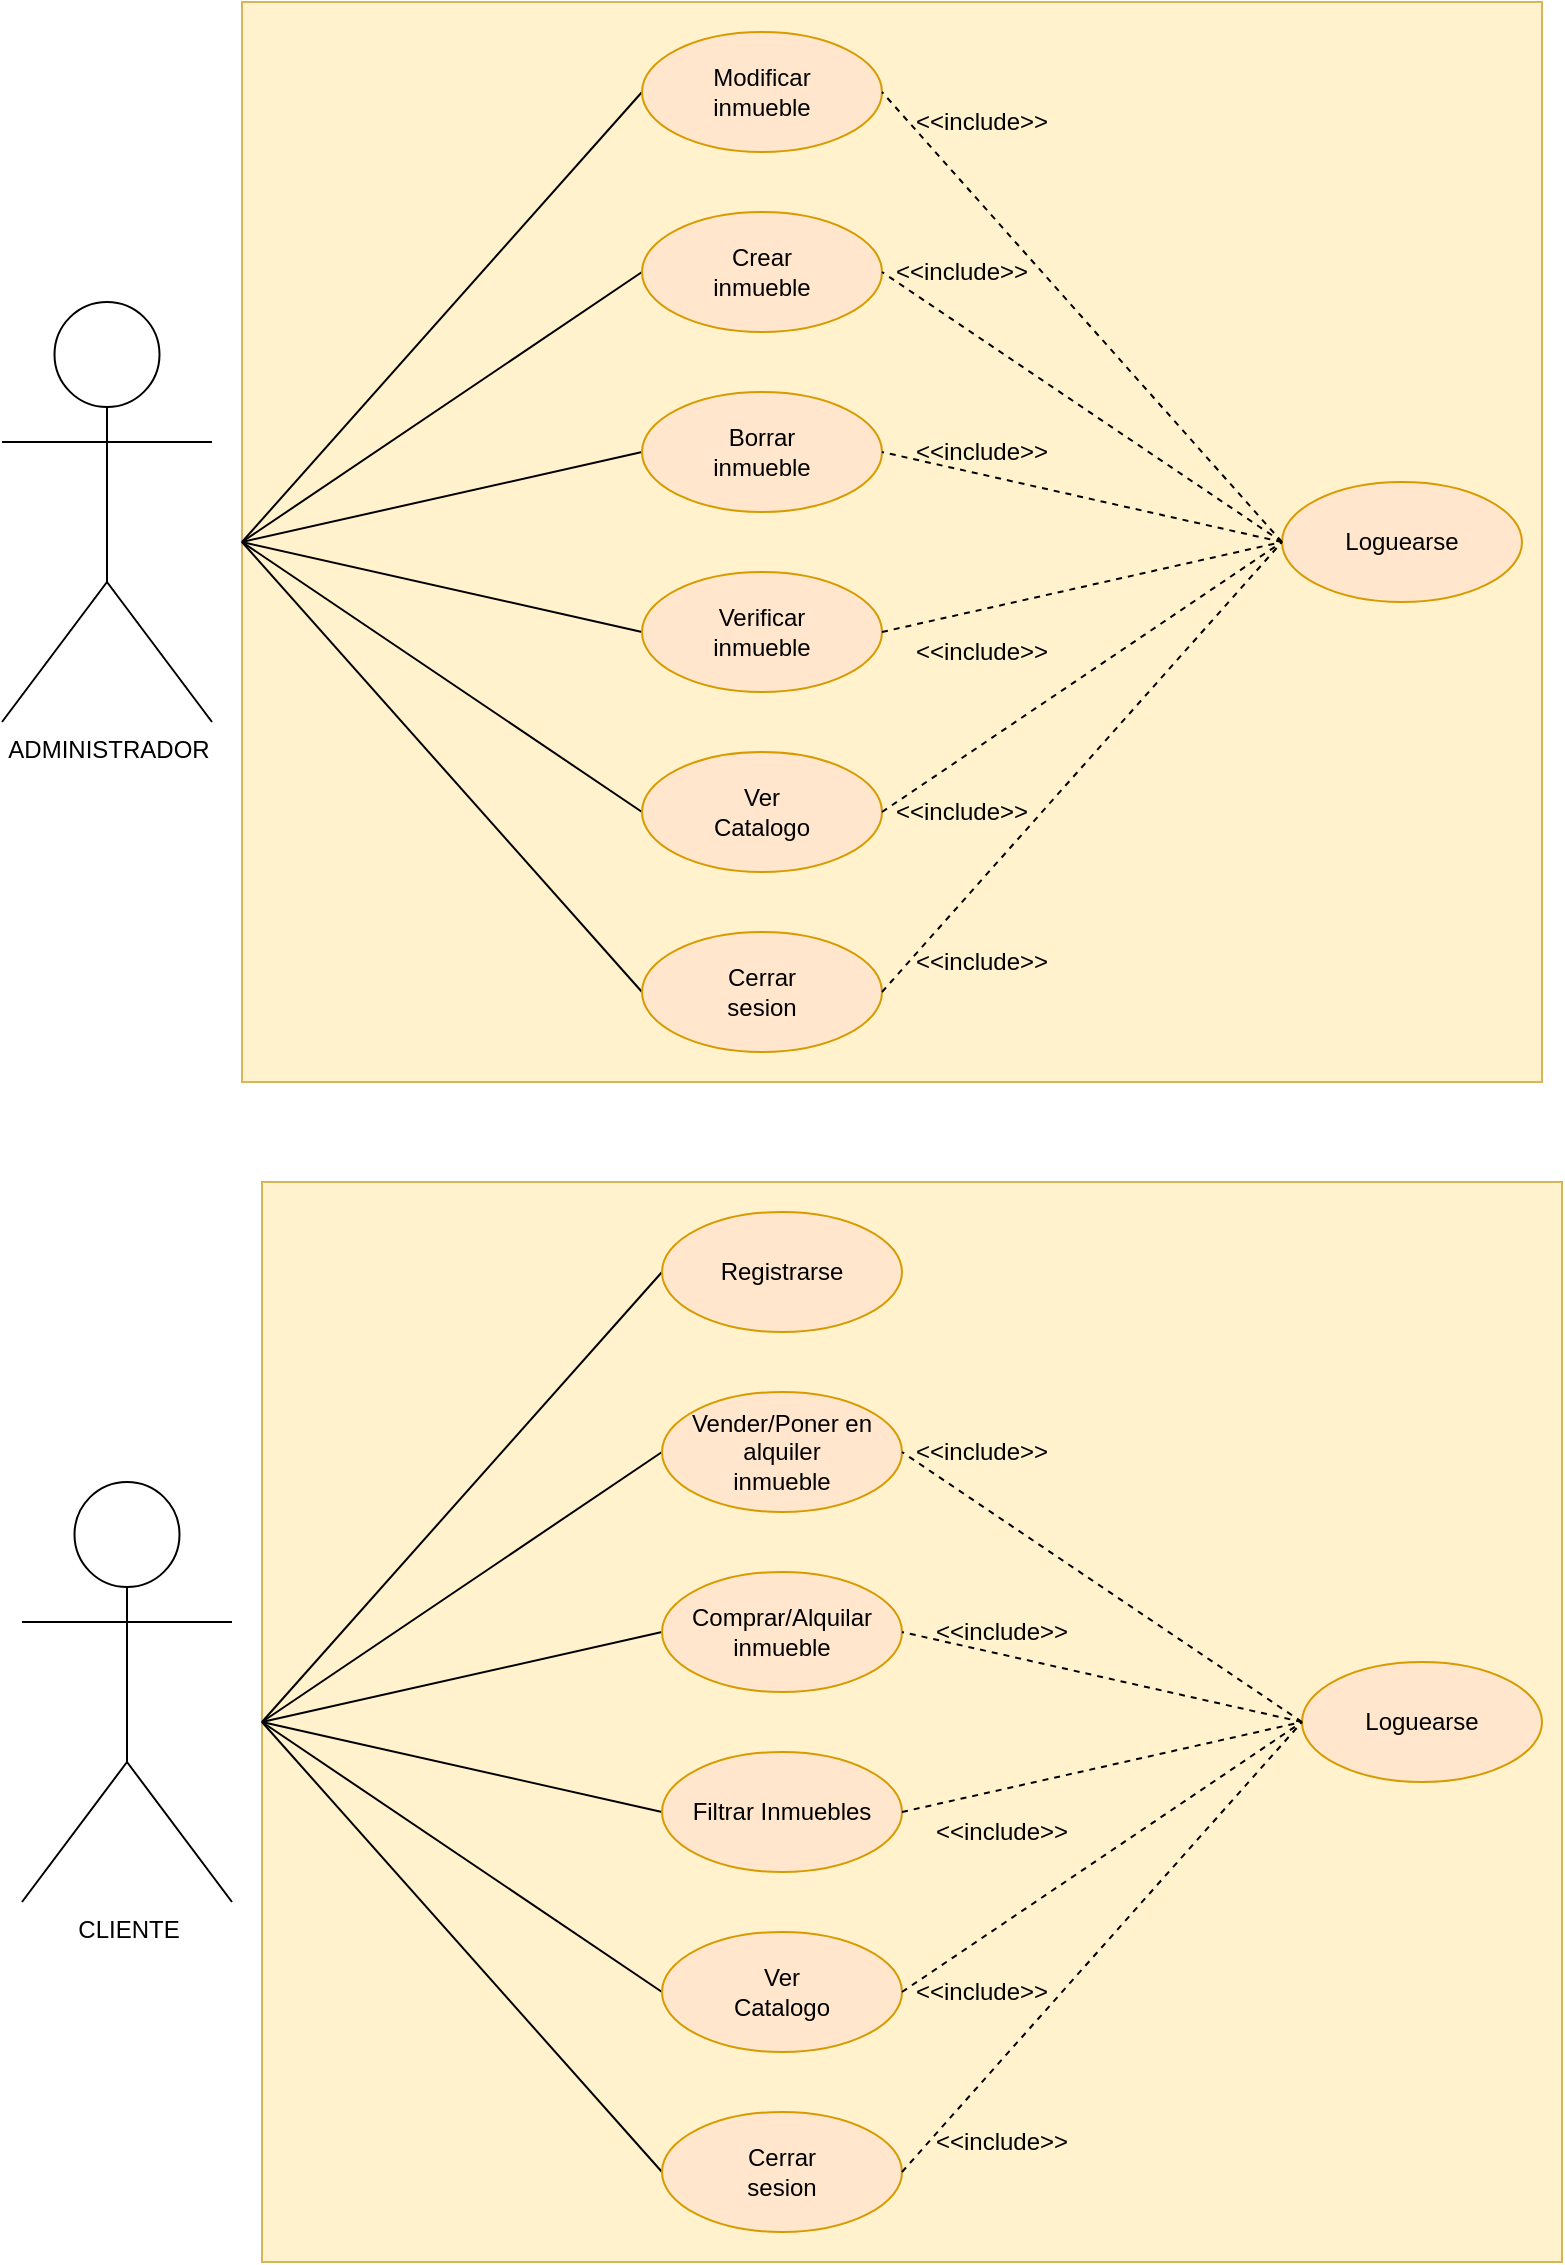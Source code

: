 <mxfile version="17.2.4" type="device"><diagram id="FAXPCXMlFJfMvTNM_cL8" name="Página-1"><mxGraphModel dx="1580" dy="961" grid="1" gridSize="10" guides="1" tooltips="1" connect="1" arrows="1" fold="1" page="1" pageScale="1" pageWidth="827" pageHeight="1169" math="0" shadow="0"><root><mxCell id="0"/><mxCell id="1" parent="0"/><mxCell id="2C5_LdvJh6CuEbuotV87-52" value="" style="group" vertex="1" connectable="0" parent="1"><mxGeometry x="10" y="10" width="770" height="540" as="geometry"/></mxCell><mxCell id="2C5_LdvJh6CuEbuotV87-1" value="" style="rounded=0;whiteSpace=wrap;html=1;fillColor=#fff2cc;strokeColor=#d6b656;" vertex="1" parent="2C5_LdvJh6CuEbuotV87-52"><mxGeometry x="120" width="650" height="540" as="geometry"/></mxCell><mxCell id="2C5_LdvJh6CuEbuotV87-2" value="ADMINISTRADOR" style="shape=umlActor;verticalLabelPosition=bottom;verticalAlign=top;html=1;outlineConnect=0;" vertex="1" parent="2C5_LdvJh6CuEbuotV87-52"><mxGeometry y="150" width="105" height="210" as="geometry"/></mxCell><mxCell id="2C5_LdvJh6CuEbuotV87-37" value="Loguearse" style="ellipse;whiteSpace=wrap;html=1;fillColor=#ffe6cc;strokeColor=#d79b00;" vertex="1" parent="2C5_LdvJh6CuEbuotV87-52"><mxGeometry x="640" y="240" width="120" height="60" as="geometry"/></mxCell><mxCell id="2C5_LdvJh6CuEbuotV87-28" value="" style="endArrow=none;html=1;rounded=0;entryX=0;entryY=0.5;entryDx=0;entryDy=0;" edge="1" parent="2C5_LdvJh6CuEbuotV87-52" target="2C5_LdvJh6CuEbuotV87-24"><mxGeometry width="50" height="50" relative="1" as="geometry"><mxPoint x="120" y="270" as="sourcePoint"/><mxPoint x="380" y="270" as="targetPoint"/></mxGeometry></mxCell><mxCell id="2C5_LdvJh6CuEbuotV87-29" value="" style="endArrow=none;html=1;rounded=0;entryX=0;entryY=0.5;entryDx=0;entryDy=0;" edge="1" parent="2C5_LdvJh6CuEbuotV87-52" target="2C5_LdvJh6CuEbuotV87-22"><mxGeometry width="50" height="50" relative="1" as="geometry"><mxPoint x="120" y="270" as="sourcePoint"/><mxPoint x="370" y="270" as="targetPoint"/></mxGeometry></mxCell><mxCell id="2C5_LdvJh6CuEbuotV87-30" value="" style="endArrow=none;html=1;rounded=0;entryX=0;entryY=0.5;entryDx=0;entryDy=0;" edge="1" parent="2C5_LdvJh6CuEbuotV87-52" target="2C5_LdvJh6CuEbuotV87-27"><mxGeometry width="50" height="50" relative="1" as="geometry"><mxPoint x="120" y="270" as="sourcePoint"/><mxPoint x="330" y="55" as="targetPoint"/></mxGeometry></mxCell><mxCell id="2C5_LdvJh6CuEbuotV87-31" value="" style="endArrow=none;html=1;rounded=0;entryX=0;entryY=0.5;entryDx=0;entryDy=0;" edge="1" parent="2C5_LdvJh6CuEbuotV87-52" target="2C5_LdvJh6CuEbuotV87-23"><mxGeometry width="50" height="50" relative="1" as="geometry"><mxPoint x="120" y="270" as="sourcePoint"/><mxPoint x="340" y="65" as="targetPoint"/></mxGeometry></mxCell><mxCell id="2C5_LdvJh6CuEbuotV87-32" value="" style="endArrow=none;html=1;rounded=0;entryX=0;entryY=0.5;entryDx=0;entryDy=0;" edge="1" parent="2C5_LdvJh6CuEbuotV87-52" target="2C5_LdvJh6CuEbuotV87-26"><mxGeometry width="50" height="50" relative="1" as="geometry"><mxPoint x="120" y="270" as="sourcePoint"/><mxPoint x="350" y="75" as="targetPoint"/></mxGeometry></mxCell><mxCell id="2C5_LdvJh6CuEbuotV87-33" value="" style="endArrow=none;html=1;rounded=0;entryX=0;entryY=0.5;entryDx=0;entryDy=0;" edge="1" parent="2C5_LdvJh6CuEbuotV87-52" target="2C5_LdvJh6CuEbuotV87-25"><mxGeometry width="50" height="50" relative="1" as="geometry"><mxPoint x="120" y="270" as="sourcePoint"/><mxPoint x="360" y="85" as="targetPoint"/></mxGeometry></mxCell><mxCell id="2C5_LdvJh6CuEbuotV87-22" value="Modificar&lt;br&gt;inmueble" style="ellipse;whiteSpace=wrap;html=1;fillColor=#ffe6cc;strokeColor=#d79b00;" vertex="1" parent="2C5_LdvJh6CuEbuotV87-52"><mxGeometry x="320" y="15" width="120" height="60" as="geometry"/></mxCell><mxCell id="2C5_LdvJh6CuEbuotV87-23" value="Crear&lt;br&gt;inmueble" style="ellipse;whiteSpace=wrap;html=1;fillColor=#ffe6cc;strokeColor=#d79b00;" vertex="1" parent="2C5_LdvJh6CuEbuotV87-52"><mxGeometry x="320" y="105" width="120" height="60" as="geometry"/></mxCell><mxCell id="2C5_LdvJh6CuEbuotV87-24" value="Borrar&lt;br&gt;inmueble" style="ellipse;whiteSpace=wrap;html=1;fillColor=#ffe6cc;strokeColor=#d79b00;" vertex="1" parent="2C5_LdvJh6CuEbuotV87-52"><mxGeometry x="320" y="195" width="120" height="60" as="geometry"/></mxCell><mxCell id="2C5_LdvJh6CuEbuotV87-25" value="Verificar&lt;br&gt;inmueble" style="ellipse;whiteSpace=wrap;html=1;fillColor=#ffe6cc;strokeColor=#d79b00;" vertex="1" parent="2C5_LdvJh6CuEbuotV87-52"><mxGeometry x="320" y="285" width="120" height="60" as="geometry"/></mxCell><mxCell id="2C5_LdvJh6CuEbuotV87-26" value="Ver&lt;br&gt;Catalogo" style="ellipse;whiteSpace=wrap;html=1;fillColor=#ffe6cc;strokeColor=#d79b00;" vertex="1" parent="2C5_LdvJh6CuEbuotV87-52"><mxGeometry x="320" y="375" width="120" height="60" as="geometry"/></mxCell><mxCell id="2C5_LdvJh6CuEbuotV87-27" value="Cerrar&lt;br&gt;sesion" style="ellipse;whiteSpace=wrap;html=1;fillColor=#ffe6cc;strokeColor=#d79b00;" vertex="1" parent="2C5_LdvJh6CuEbuotV87-52"><mxGeometry x="320" y="465" width="120" height="60" as="geometry"/></mxCell><mxCell id="2C5_LdvJh6CuEbuotV87-38" value="" style="endArrow=none;html=1;rounded=0;entryX=1;entryY=0.5;entryDx=0;entryDy=0;exitX=0;exitY=0.5;exitDx=0;exitDy=0;dashed=1;" edge="1" parent="2C5_LdvJh6CuEbuotV87-52" source="2C5_LdvJh6CuEbuotV87-37" target="2C5_LdvJh6CuEbuotV87-22"><mxGeometry width="50" height="50" relative="1" as="geometry"><mxPoint x="130" y="280" as="sourcePoint"/><mxPoint x="330" y="55" as="targetPoint"/></mxGeometry></mxCell><mxCell id="2C5_LdvJh6CuEbuotV87-39" value="" style="endArrow=none;html=1;rounded=0;entryX=1;entryY=0.5;entryDx=0;entryDy=0;exitX=0;exitY=0.5;exitDx=0;exitDy=0;dashed=1;" edge="1" parent="2C5_LdvJh6CuEbuotV87-52" source="2C5_LdvJh6CuEbuotV87-37" target="2C5_LdvJh6CuEbuotV87-23"><mxGeometry width="50" height="50" relative="1" as="geometry"><mxPoint x="140" y="290" as="sourcePoint"/><mxPoint x="340" y="65" as="targetPoint"/></mxGeometry></mxCell><mxCell id="2C5_LdvJh6CuEbuotV87-40" value="" style="endArrow=none;html=1;rounded=0;entryX=1;entryY=0.5;entryDx=0;entryDy=0;exitX=0;exitY=0.5;exitDx=0;exitDy=0;dashed=1;" edge="1" parent="2C5_LdvJh6CuEbuotV87-52" source="2C5_LdvJh6CuEbuotV87-37" target="2C5_LdvJh6CuEbuotV87-24"><mxGeometry width="50" height="50" relative="1" as="geometry"><mxPoint x="150" y="300" as="sourcePoint"/><mxPoint x="350" y="75" as="targetPoint"/></mxGeometry></mxCell><mxCell id="2C5_LdvJh6CuEbuotV87-41" value="" style="endArrow=none;html=1;rounded=0;entryX=0;entryY=0.5;entryDx=0;entryDy=0;exitX=1;exitY=0.5;exitDx=0;exitDy=0;dashed=1;" edge="1" parent="2C5_LdvJh6CuEbuotV87-52" source="2C5_LdvJh6CuEbuotV87-25" target="2C5_LdvJh6CuEbuotV87-37"><mxGeometry width="50" height="50" relative="1" as="geometry"><mxPoint x="160" y="310" as="sourcePoint"/><mxPoint x="360" y="85" as="targetPoint"/></mxGeometry></mxCell><mxCell id="2C5_LdvJh6CuEbuotV87-42" value="" style="endArrow=none;html=1;rounded=0;entryX=0;entryY=0.5;entryDx=0;entryDy=0;exitX=1;exitY=0.5;exitDx=0;exitDy=0;dashed=1;" edge="1" parent="2C5_LdvJh6CuEbuotV87-52" source="2C5_LdvJh6CuEbuotV87-26" target="2C5_LdvJh6CuEbuotV87-37"><mxGeometry width="50" height="50" relative="1" as="geometry"><mxPoint x="440" y="400" as="sourcePoint"/><mxPoint x="640" y="180" as="targetPoint"/></mxGeometry></mxCell><mxCell id="2C5_LdvJh6CuEbuotV87-43" value="" style="endArrow=none;html=1;rounded=0;entryX=0;entryY=0.5;entryDx=0;entryDy=0;exitX=1;exitY=0.5;exitDx=0;exitDy=0;dashed=1;" edge="1" parent="2C5_LdvJh6CuEbuotV87-52" source="2C5_LdvJh6CuEbuotV87-27" target="2C5_LdvJh6CuEbuotV87-37"><mxGeometry width="50" height="50" relative="1" as="geometry"><mxPoint x="520" y="495" as="sourcePoint"/><mxPoint x="720" y="270" as="targetPoint"/></mxGeometry></mxCell><mxCell id="2C5_LdvJh6CuEbuotV87-45" value="&amp;lt;&amp;lt;include&amp;gt;&amp;gt;" style="text;html=1;strokeColor=none;fillColor=none;align=center;verticalAlign=middle;whiteSpace=wrap;rounded=0;" vertex="1" parent="2C5_LdvJh6CuEbuotV87-52"><mxGeometry x="460" y="210" width="60" height="30" as="geometry"/></mxCell><mxCell id="2C5_LdvJh6CuEbuotV87-46" value="&amp;lt;&amp;lt;include&amp;gt;&amp;gt;" style="text;html=1;strokeColor=none;fillColor=none;align=center;verticalAlign=middle;whiteSpace=wrap;rounded=0;" vertex="1" parent="2C5_LdvJh6CuEbuotV87-52"><mxGeometry x="450" y="120" width="60" height="30" as="geometry"/></mxCell><mxCell id="2C5_LdvJh6CuEbuotV87-47" value="&amp;lt;&amp;lt;include&amp;gt;&amp;gt;" style="text;html=1;strokeColor=none;fillColor=none;align=center;verticalAlign=middle;whiteSpace=wrap;rounded=0;" vertex="1" parent="2C5_LdvJh6CuEbuotV87-52"><mxGeometry x="450" y="390" width="60" height="30" as="geometry"/></mxCell><mxCell id="2C5_LdvJh6CuEbuotV87-48" value="&amp;lt;&amp;lt;include&amp;gt;&amp;gt;" style="text;html=1;strokeColor=none;fillColor=none;align=center;verticalAlign=middle;whiteSpace=wrap;rounded=0;" vertex="1" parent="2C5_LdvJh6CuEbuotV87-52"><mxGeometry x="460" y="310" width="60" height="30" as="geometry"/></mxCell><mxCell id="2C5_LdvJh6CuEbuotV87-49" value="&amp;lt;&amp;lt;include&amp;gt;&amp;gt;" style="text;html=1;strokeColor=none;fillColor=none;align=center;verticalAlign=middle;whiteSpace=wrap;rounded=0;" vertex="1" parent="2C5_LdvJh6CuEbuotV87-52"><mxGeometry x="460" y="45" width="60" height="30" as="geometry"/></mxCell><mxCell id="2C5_LdvJh6CuEbuotV87-50" value="&amp;lt;&amp;lt;include&amp;gt;&amp;gt;" style="text;html=1;strokeColor=none;fillColor=none;align=center;verticalAlign=middle;whiteSpace=wrap;rounded=0;" vertex="1" parent="2C5_LdvJh6CuEbuotV87-52"><mxGeometry x="460" y="465" width="60" height="30" as="geometry"/></mxCell><mxCell id="2C5_LdvJh6CuEbuotV87-60" value="" style="group" vertex="1" connectable="0" parent="1"><mxGeometry x="20" y="600" width="770" height="540" as="geometry"/></mxCell><mxCell id="2C5_LdvJh6CuEbuotV87-61" value="" style="rounded=0;whiteSpace=wrap;html=1;fillColor=#fff2cc;strokeColor=#d6b656;" vertex="1" parent="2C5_LdvJh6CuEbuotV87-60"><mxGeometry x="120" width="650" height="540" as="geometry"/></mxCell><mxCell id="2C5_LdvJh6CuEbuotV87-62" value="CLIENTE" style="shape=umlActor;verticalLabelPosition=bottom;verticalAlign=top;html=1;outlineConnect=0;" vertex="1" parent="2C5_LdvJh6CuEbuotV87-60"><mxGeometry y="150" width="105" height="210" as="geometry"/></mxCell><mxCell id="2C5_LdvJh6CuEbuotV87-63" value="Loguearse" style="ellipse;whiteSpace=wrap;html=1;fillColor=#ffe6cc;strokeColor=#d79b00;" vertex="1" parent="2C5_LdvJh6CuEbuotV87-60"><mxGeometry x="640" y="240" width="120" height="60" as="geometry"/></mxCell><mxCell id="2C5_LdvJh6CuEbuotV87-64" value="" style="endArrow=none;html=1;rounded=0;entryX=0;entryY=0.5;entryDx=0;entryDy=0;" edge="1" parent="2C5_LdvJh6CuEbuotV87-60" target="2C5_LdvJh6CuEbuotV87-72"><mxGeometry width="50" height="50" relative="1" as="geometry"><mxPoint x="120" y="270" as="sourcePoint"/><mxPoint x="380" y="270" as="targetPoint"/></mxGeometry></mxCell><mxCell id="2C5_LdvJh6CuEbuotV87-65" value="" style="endArrow=none;html=1;rounded=0;entryX=0;entryY=0.5;entryDx=0;entryDy=0;" edge="1" parent="2C5_LdvJh6CuEbuotV87-60" target="2C5_LdvJh6CuEbuotV87-70"><mxGeometry width="50" height="50" relative="1" as="geometry"><mxPoint x="120" y="270" as="sourcePoint"/><mxPoint x="370" y="270" as="targetPoint"/></mxGeometry></mxCell><mxCell id="2C5_LdvJh6CuEbuotV87-66" value="" style="endArrow=none;html=1;rounded=0;entryX=0;entryY=0.5;entryDx=0;entryDy=0;" edge="1" parent="2C5_LdvJh6CuEbuotV87-60" target="2C5_LdvJh6CuEbuotV87-75"><mxGeometry width="50" height="50" relative="1" as="geometry"><mxPoint x="120" y="270" as="sourcePoint"/><mxPoint x="330" y="55" as="targetPoint"/></mxGeometry></mxCell><mxCell id="2C5_LdvJh6CuEbuotV87-67" value="" style="endArrow=none;html=1;rounded=0;entryX=0;entryY=0.5;entryDx=0;entryDy=0;" edge="1" parent="2C5_LdvJh6CuEbuotV87-60" target="2C5_LdvJh6CuEbuotV87-71"><mxGeometry width="50" height="50" relative="1" as="geometry"><mxPoint x="120" y="270" as="sourcePoint"/><mxPoint x="340" y="65" as="targetPoint"/></mxGeometry></mxCell><mxCell id="2C5_LdvJh6CuEbuotV87-68" value="" style="endArrow=none;html=1;rounded=0;entryX=0;entryY=0.5;entryDx=0;entryDy=0;" edge="1" parent="2C5_LdvJh6CuEbuotV87-60" target="2C5_LdvJh6CuEbuotV87-74"><mxGeometry width="50" height="50" relative="1" as="geometry"><mxPoint x="120" y="270" as="sourcePoint"/><mxPoint x="350" y="75" as="targetPoint"/></mxGeometry></mxCell><mxCell id="2C5_LdvJh6CuEbuotV87-69" value="" style="endArrow=none;html=1;rounded=0;entryX=0;entryY=0.5;entryDx=0;entryDy=0;" edge="1" parent="2C5_LdvJh6CuEbuotV87-60" target="2C5_LdvJh6CuEbuotV87-73"><mxGeometry width="50" height="50" relative="1" as="geometry"><mxPoint x="120" y="270" as="sourcePoint"/><mxPoint x="360" y="85" as="targetPoint"/></mxGeometry></mxCell><mxCell id="2C5_LdvJh6CuEbuotV87-70" value="Registrarse" style="ellipse;whiteSpace=wrap;html=1;fillColor=#ffe6cc;strokeColor=#d79b00;" vertex="1" parent="2C5_LdvJh6CuEbuotV87-60"><mxGeometry x="320" y="15" width="120" height="60" as="geometry"/></mxCell><mxCell id="2C5_LdvJh6CuEbuotV87-71" value="Vender/Poner en alquiler&lt;br&gt;inmueble" style="ellipse;whiteSpace=wrap;html=1;fillColor=#ffe6cc;strokeColor=#d79b00;" vertex="1" parent="2C5_LdvJh6CuEbuotV87-60"><mxGeometry x="320" y="105" width="120" height="60" as="geometry"/></mxCell><mxCell id="2C5_LdvJh6CuEbuotV87-72" value="Comprar/Alquilar&lt;br&gt;inmueble" style="ellipse;whiteSpace=wrap;html=1;fillColor=#ffe6cc;strokeColor=#d79b00;" vertex="1" parent="2C5_LdvJh6CuEbuotV87-60"><mxGeometry x="320" y="195" width="120" height="60" as="geometry"/></mxCell><mxCell id="2C5_LdvJh6CuEbuotV87-73" value="Filtrar Inmuebles" style="ellipse;whiteSpace=wrap;html=1;fillColor=#ffe6cc;strokeColor=#d79b00;" vertex="1" parent="2C5_LdvJh6CuEbuotV87-60"><mxGeometry x="320" y="285" width="120" height="60" as="geometry"/></mxCell><mxCell id="2C5_LdvJh6CuEbuotV87-74" value="Ver&lt;br&gt;Catalogo" style="ellipse;whiteSpace=wrap;html=1;fillColor=#ffe6cc;strokeColor=#d79b00;" vertex="1" parent="2C5_LdvJh6CuEbuotV87-60"><mxGeometry x="320" y="375" width="120" height="60" as="geometry"/></mxCell><mxCell id="2C5_LdvJh6CuEbuotV87-75" value="Cerrar&lt;br&gt;sesion" style="ellipse;whiteSpace=wrap;html=1;fillColor=#ffe6cc;strokeColor=#d79b00;" vertex="1" parent="2C5_LdvJh6CuEbuotV87-60"><mxGeometry x="320" y="465" width="120" height="60" as="geometry"/></mxCell><mxCell id="2C5_LdvJh6CuEbuotV87-77" value="" style="endArrow=none;html=1;rounded=0;entryX=1;entryY=0.5;entryDx=0;entryDy=0;exitX=0;exitY=0.5;exitDx=0;exitDy=0;dashed=1;" edge="1" parent="2C5_LdvJh6CuEbuotV87-60" source="2C5_LdvJh6CuEbuotV87-63" target="2C5_LdvJh6CuEbuotV87-71"><mxGeometry width="50" height="50" relative="1" as="geometry"><mxPoint x="140" y="290" as="sourcePoint"/><mxPoint x="340" y="65" as="targetPoint"/></mxGeometry></mxCell><mxCell id="2C5_LdvJh6CuEbuotV87-78" value="" style="endArrow=none;html=1;rounded=0;entryX=1;entryY=0.5;entryDx=0;entryDy=0;exitX=0;exitY=0.5;exitDx=0;exitDy=0;dashed=1;" edge="1" parent="2C5_LdvJh6CuEbuotV87-60" source="2C5_LdvJh6CuEbuotV87-63" target="2C5_LdvJh6CuEbuotV87-72"><mxGeometry width="50" height="50" relative="1" as="geometry"><mxPoint x="150" y="300" as="sourcePoint"/><mxPoint x="350" y="75" as="targetPoint"/></mxGeometry></mxCell><mxCell id="2C5_LdvJh6CuEbuotV87-79" value="" style="endArrow=none;html=1;rounded=0;entryX=0;entryY=0.5;entryDx=0;entryDy=0;exitX=1;exitY=0.5;exitDx=0;exitDy=0;dashed=1;" edge="1" parent="2C5_LdvJh6CuEbuotV87-60" source="2C5_LdvJh6CuEbuotV87-73" target="2C5_LdvJh6CuEbuotV87-63"><mxGeometry width="50" height="50" relative="1" as="geometry"><mxPoint x="160" y="310" as="sourcePoint"/><mxPoint x="360" y="85" as="targetPoint"/></mxGeometry></mxCell><mxCell id="2C5_LdvJh6CuEbuotV87-80" value="" style="endArrow=none;html=1;rounded=0;entryX=0;entryY=0.5;entryDx=0;entryDy=0;exitX=1;exitY=0.5;exitDx=0;exitDy=0;dashed=1;" edge="1" parent="2C5_LdvJh6CuEbuotV87-60" source="2C5_LdvJh6CuEbuotV87-74" target="2C5_LdvJh6CuEbuotV87-63"><mxGeometry width="50" height="50" relative="1" as="geometry"><mxPoint x="440" y="400" as="sourcePoint"/><mxPoint x="640" y="180" as="targetPoint"/></mxGeometry></mxCell><mxCell id="2C5_LdvJh6CuEbuotV87-81" value="" style="endArrow=none;html=1;rounded=0;entryX=0;entryY=0.5;entryDx=0;entryDy=0;exitX=1;exitY=0.5;exitDx=0;exitDy=0;dashed=1;" edge="1" parent="2C5_LdvJh6CuEbuotV87-60" source="2C5_LdvJh6CuEbuotV87-75" target="2C5_LdvJh6CuEbuotV87-63"><mxGeometry width="50" height="50" relative="1" as="geometry"><mxPoint x="520" y="495" as="sourcePoint"/><mxPoint x="720" y="270" as="targetPoint"/></mxGeometry></mxCell><mxCell id="2C5_LdvJh6CuEbuotV87-82" value="&amp;lt;&amp;lt;include&amp;gt;&amp;gt;" style="text;html=1;strokeColor=none;fillColor=none;align=center;verticalAlign=middle;whiteSpace=wrap;rounded=0;" vertex="1" parent="2C5_LdvJh6CuEbuotV87-60"><mxGeometry x="460" y="210" width="60" height="30" as="geometry"/></mxCell><mxCell id="2C5_LdvJh6CuEbuotV87-83" value="&amp;lt;&amp;lt;include&amp;gt;&amp;gt;" style="text;html=1;strokeColor=none;fillColor=none;align=center;verticalAlign=middle;whiteSpace=wrap;rounded=0;" vertex="1" parent="2C5_LdvJh6CuEbuotV87-60"><mxGeometry x="450" y="120" width="60" height="30" as="geometry"/></mxCell><mxCell id="2C5_LdvJh6CuEbuotV87-84" value="&amp;lt;&amp;lt;include&amp;gt;&amp;gt;" style="text;html=1;strokeColor=none;fillColor=none;align=center;verticalAlign=middle;whiteSpace=wrap;rounded=0;" vertex="1" parent="2C5_LdvJh6CuEbuotV87-60"><mxGeometry x="450" y="390" width="60" height="30" as="geometry"/></mxCell><mxCell id="2C5_LdvJh6CuEbuotV87-85" value="&amp;lt;&amp;lt;include&amp;gt;&amp;gt;" style="text;html=1;strokeColor=none;fillColor=none;align=center;verticalAlign=middle;whiteSpace=wrap;rounded=0;" vertex="1" parent="2C5_LdvJh6CuEbuotV87-60"><mxGeometry x="460" y="310" width="60" height="30" as="geometry"/></mxCell><mxCell id="2C5_LdvJh6CuEbuotV87-87" value="&amp;lt;&amp;lt;include&amp;gt;&amp;gt;" style="text;html=1;strokeColor=none;fillColor=none;align=center;verticalAlign=middle;whiteSpace=wrap;rounded=0;" vertex="1" parent="2C5_LdvJh6CuEbuotV87-60"><mxGeometry x="460" y="465" width="60" height="30" as="geometry"/></mxCell></root></mxGraphModel></diagram></mxfile>